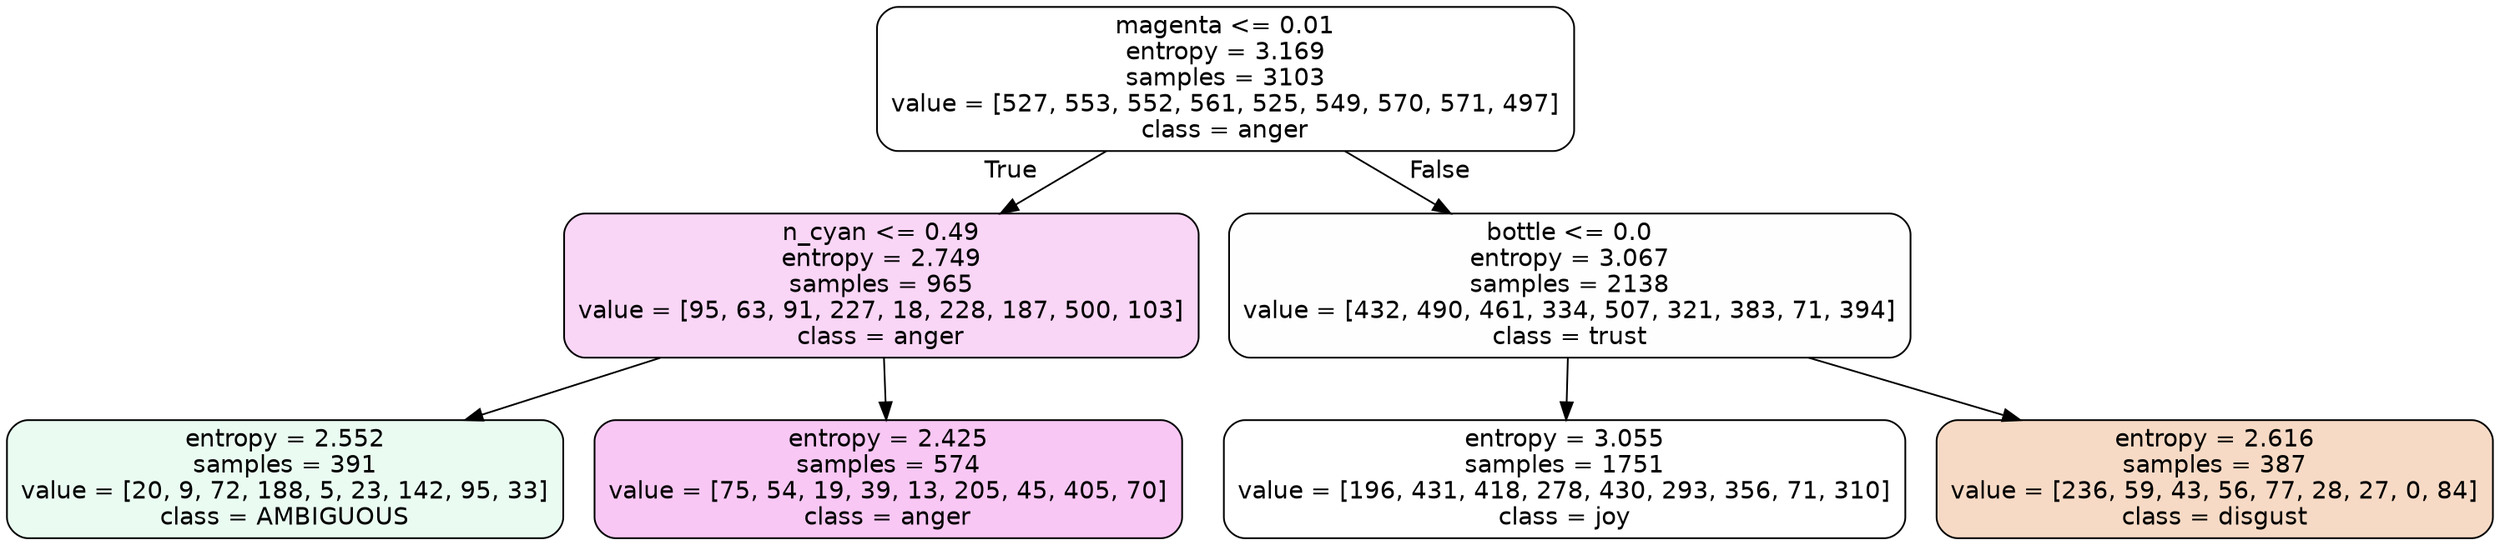 digraph Tree {
node [shape=box, style="filled, rounded", color="black", fontname=helvetica] ;
edge [fontname=helvetica] ;
0 [label="magenta <= 0.01\nentropy = 3.169\nsamples = 3103\nvalue = [527, 553, 552, 561, 525, 549, 570, 571, 497]\nclass = anger", fillcolor="#e539d700"] ;
1 [label="n_cyan <= 0.49\nentropy = 2.749\nsamples = 965\nvalue = [95, 63, 91, 227, 18, 228, 187, 500, 103]\nclass = anger", fillcolor="#e539d736"] ;
0 -> 1 [labeldistance=2.5, labelangle=45, headlabel="True"] ;
2 [label="entropy = 2.552\nsamples = 391\nvalue = [20, 9, 72, 188, 5, 23, 142, 95, 33]\nclass = AMBIGUOUS", fillcolor="#39e5811a"] ;
1 -> 2 ;
3 [label="entropy = 2.425\nsamples = 574\nvalue = [75, 54, 19, 39, 13, 205, 45, 405, 70]\nclass = anger", fillcolor="#e539d747"] ;
1 -> 3 ;
4 [label="bottle <= 0.0\nentropy = 3.067\nsamples = 2138\nvalue = [432, 490, 461, 334, 507, 321, 383, 71, 394]\nclass = trust", fillcolor="#39d7e501"] ;
0 -> 4 [labeldistance=2.5, labelangle=-45, headlabel="False"] ;
5 [label="entropy = 3.055\nsamples = 1751\nvalue = [196, 431, 418, 278, 430, 293, 356, 71, 310]\nclass = joy", fillcolor="#d7e53900"] ;
4 -> 5 ;
6 [label="entropy = 2.616\nsamples = 387\nvalue = [236, 59, 43, 56, 77, 28, 27, 0, 84]\nclass = disgust", fillcolor="#e581394a"] ;
4 -> 6 ;
}